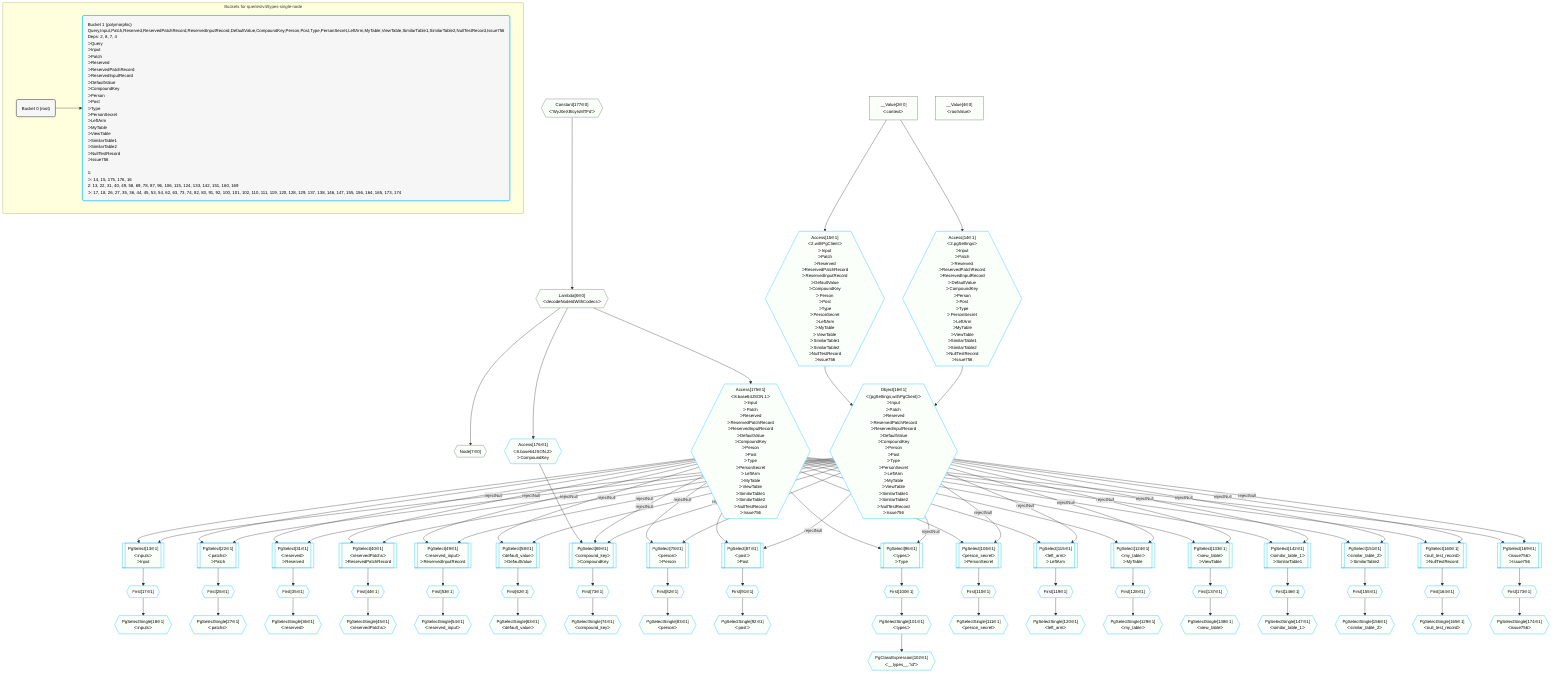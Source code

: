 %%{init: {'themeVariables': { 'fontSize': '12px'}}}%%
graph TD
    classDef path fill:#eee,stroke:#000,color:#000
    classDef plan fill:#fff,stroke-width:1px,color:#000
    classDef itemplan fill:#fff,stroke-width:2px,color:#000
    classDef unbatchedplan fill:#dff,stroke-width:1px,color:#000
    classDef sideeffectplan fill:#fcc,stroke-width:2px,color:#000
    classDef bucket fill:#f6f6f6,color:#000,stroke-width:2px,text-align:left


    %% plan dependencies
    Node7{{"Node[7∈0]"}}:::plan
    Lambda8{{"Lambda[8∈0]<br />ᐸdecodeNodeIdWithCodecsᐳ"}}:::plan
    Lambda8 --> Node7
    Constant177{{"Constant[177∈0]<br />ᐸ'WyJ0eXBlcyIsMTFd'ᐳ"}}:::plan
    Constant177 --> Lambda8
    __Value2["__Value[2∈0]<br />ᐸcontextᐳ"]:::plan
    __Value4["__Value[4∈0]<br />ᐸrootValueᐳ"]:::plan
    PgSelect69[["PgSelect[69∈1]<br />ᐸcompound_keyᐳ<br />ᐳCompoundKey"]]:::plan
    Object16{{"Object[16∈1]<br />ᐸ{pgSettings,withPgClient}ᐳ<br />ᐳInput<br />ᐳPatch<br />ᐳReserved<br />ᐳReservedPatchRecord<br />ᐳReservedInputRecord<br />ᐳDefaultValue<br />ᐳCompoundKey<br />ᐳPerson<br />ᐳPost<br />ᐳType<br />ᐳPersonSecret<br />ᐳLeftArm<br />ᐳMyTable<br />ᐳViewTable<br />ᐳSimilarTable1<br />ᐳSimilarTable2<br />ᐳNullTestRecord<br />ᐳIssue756"}}:::plan
    Access175{{"Access[175∈1]<br />ᐸ8.base64JSON.1ᐳ<br />ᐳInput<br />ᐳPatch<br />ᐳReserved<br />ᐳReservedPatchRecord<br />ᐳReservedInputRecord<br />ᐳDefaultValue<br />ᐳCompoundKey<br />ᐳPerson<br />ᐳPost<br />ᐳType<br />ᐳPersonSecret<br />ᐳLeftArm<br />ᐳMyTable<br />ᐳViewTable<br />ᐳSimilarTable1<br />ᐳSimilarTable2<br />ᐳNullTestRecord<br />ᐳIssue756"}}:::plan
    Access176{{"Access[176∈1]<br />ᐸ8.base64JSON.2ᐳ<br />ᐳCompoundKey"}}:::plan
    Object16 -->|rejectNull| PgSelect69
    Access175 -->|rejectNull| PgSelect69
    Access176 --> PgSelect69
    PgSelect13[["PgSelect[13∈1]<br />ᐸinputsᐳ<br />ᐳInput"]]:::plan
    Object16 -->|rejectNull| PgSelect13
    Access175 --> PgSelect13
    Access14{{"Access[14∈1]<br />ᐸ2.pgSettingsᐳ<br />ᐳInput<br />ᐳPatch<br />ᐳReserved<br />ᐳReservedPatchRecord<br />ᐳReservedInputRecord<br />ᐳDefaultValue<br />ᐳCompoundKey<br />ᐳPerson<br />ᐳPost<br />ᐳType<br />ᐳPersonSecret<br />ᐳLeftArm<br />ᐳMyTable<br />ᐳViewTable<br />ᐳSimilarTable1<br />ᐳSimilarTable2<br />ᐳNullTestRecord<br />ᐳIssue756"}}:::plan
    Access15{{"Access[15∈1]<br />ᐸ2.withPgClientᐳ<br />ᐳInput<br />ᐳPatch<br />ᐳReserved<br />ᐳReservedPatchRecord<br />ᐳReservedInputRecord<br />ᐳDefaultValue<br />ᐳCompoundKey<br />ᐳPerson<br />ᐳPost<br />ᐳType<br />ᐳPersonSecret<br />ᐳLeftArm<br />ᐳMyTable<br />ᐳViewTable<br />ᐳSimilarTable1<br />ᐳSimilarTable2<br />ᐳNullTestRecord<br />ᐳIssue756"}}:::plan
    Access14 & Access15 --> Object16
    PgSelect22[["PgSelect[22∈1]<br />ᐸpatchsᐳ<br />ᐳPatch"]]:::plan
    Object16 -->|rejectNull| PgSelect22
    Access175 --> PgSelect22
    PgSelect31[["PgSelect[31∈1]<br />ᐸreservedᐳ<br />ᐳReserved"]]:::plan
    Object16 -->|rejectNull| PgSelect31
    Access175 --> PgSelect31
    PgSelect40[["PgSelect[40∈1]<br />ᐸreservedPatchsᐳ<br />ᐳReservedPatchRecord"]]:::plan
    Object16 -->|rejectNull| PgSelect40
    Access175 --> PgSelect40
    PgSelect49[["PgSelect[49∈1]<br />ᐸreserved_inputᐳ<br />ᐳReservedInputRecord"]]:::plan
    Object16 -->|rejectNull| PgSelect49
    Access175 --> PgSelect49
    PgSelect58[["PgSelect[58∈1]<br />ᐸdefault_valueᐳ<br />ᐳDefaultValue"]]:::plan
    Object16 -->|rejectNull| PgSelect58
    Access175 --> PgSelect58
    PgSelect78[["PgSelect[78∈1]<br />ᐸpersonᐳ<br />ᐳPerson"]]:::plan
    Object16 -->|rejectNull| PgSelect78
    Access175 --> PgSelect78
    PgSelect87[["PgSelect[87∈1]<br />ᐸpostᐳ<br />ᐳPost"]]:::plan
    Object16 -->|rejectNull| PgSelect87
    Access175 --> PgSelect87
    PgSelect96[["PgSelect[96∈1]<br />ᐸtypesᐳ<br />ᐳType"]]:::plan
    Object16 -->|rejectNull| PgSelect96
    Access175 --> PgSelect96
    PgSelect106[["PgSelect[106∈1]<br />ᐸperson_secretᐳ<br />ᐳPersonSecret"]]:::plan
    Object16 -->|rejectNull| PgSelect106
    Access175 --> PgSelect106
    PgSelect115[["PgSelect[115∈1]<br />ᐸleft_armᐳ<br />ᐳLeftArm"]]:::plan
    Object16 -->|rejectNull| PgSelect115
    Access175 --> PgSelect115
    PgSelect124[["PgSelect[124∈1]<br />ᐸmy_tableᐳ<br />ᐳMyTable"]]:::plan
    Object16 -->|rejectNull| PgSelect124
    Access175 --> PgSelect124
    PgSelect133[["PgSelect[133∈1]<br />ᐸview_tableᐳ<br />ᐳViewTable"]]:::plan
    Object16 -->|rejectNull| PgSelect133
    Access175 --> PgSelect133
    PgSelect142[["PgSelect[142∈1]<br />ᐸsimilar_table_1ᐳ<br />ᐳSimilarTable1"]]:::plan
    Object16 -->|rejectNull| PgSelect142
    Access175 --> PgSelect142
    PgSelect151[["PgSelect[151∈1]<br />ᐸsimilar_table_2ᐳ<br />ᐳSimilarTable2"]]:::plan
    Object16 -->|rejectNull| PgSelect151
    Access175 --> PgSelect151
    PgSelect160[["PgSelect[160∈1]<br />ᐸnull_test_recordᐳ<br />ᐳNullTestRecord"]]:::plan
    Object16 -->|rejectNull| PgSelect160
    Access175 --> PgSelect160
    PgSelect169[["PgSelect[169∈1]<br />ᐸissue756ᐳ<br />ᐳIssue756"]]:::plan
    Object16 -->|rejectNull| PgSelect169
    Access175 --> PgSelect169
    __Value2 --> Access14
    __Value2 --> Access15
    First17{{"First[17∈1]"}}:::plan
    PgSelect13 --> First17
    PgSelectSingle18{{"PgSelectSingle[18∈1]<br />ᐸinputsᐳ"}}:::plan
    First17 --> PgSelectSingle18
    First26{{"First[26∈1]"}}:::plan
    PgSelect22 --> First26
    PgSelectSingle27{{"PgSelectSingle[27∈1]<br />ᐸpatchsᐳ"}}:::plan
    First26 --> PgSelectSingle27
    First35{{"First[35∈1]"}}:::plan
    PgSelect31 --> First35
    PgSelectSingle36{{"PgSelectSingle[36∈1]<br />ᐸreservedᐳ"}}:::plan
    First35 --> PgSelectSingle36
    First44{{"First[44∈1]"}}:::plan
    PgSelect40 --> First44
    PgSelectSingle45{{"PgSelectSingle[45∈1]<br />ᐸreservedPatchsᐳ"}}:::plan
    First44 --> PgSelectSingle45
    First53{{"First[53∈1]"}}:::plan
    PgSelect49 --> First53
    PgSelectSingle54{{"PgSelectSingle[54∈1]<br />ᐸreserved_inputᐳ"}}:::plan
    First53 --> PgSelectSingle54
    First62{{"First[62∈1]"}}:::plan
    PgSelect58 --> First62
    PgSelectSingle63{{"PgSelectSingle[63∈1]<br />ᐸdefault_valueᐳ"}}:::plan
    First62 --> PgSelectSingle63
    First73{{"First[73∈1]"}}:::plan
    PgSelect69 --> First73
    PgSelectSingle74{{"PgSelectSingle[74∈1]<br />ᐸcompound_keyᐳ"}}:::plan
    First73 --> PgSelectSingle74
    First82{{"First[82∈1]"}}:::plan
    PgSelect78 --> First82
    PgSelectSingle83{{"PgSelectSingle[83∈1]<br />ᐸpersonᐳ"}}:::plan
    First82 --> PgSelectSingle83
    First91{{"First[91∈1]"}}:::plan
    PgSelect87 --> First91
    PgSelectSingle92{{"PgSelectSingle[92∈1]<br />ᐸpostᐳ"}}:::plan
    First91 --> PgSelectSingle92
    First100{{"First[100∈1]"}}:::plan
    PgSelect96 --> First100
    PgSelectSingle101{{"PgSelectSingle[101∈1]<br />ᐸtypesᐳ"}}:::plan
    First100 --> PgSelectSingle101
    PgClassExpression102{{"PgClassExpression[102∈1]<br />ᐸ__types__.”id”ᐳ"}}:::plan
    PgSelectSingle101 --> PgClassExpression102
    First110{{"First[110∈1]"}}:::plan
    PgSelect106 --> First110
    PgSelectSingle111{{"PgSelectSingle[111∈1]<br />ᐸperson_secretᐳ"}}:::plan
    First110 --> PgSelectSingle111
    First119{{"First[119∈1]"}}:::plan
    PgSelect115 --> First119
    PgSelectSingle120{{"PgSelectSingle[120∈1]<br />ᐸleft_armᐳ"}}:::plan
    First119 --> PgSelectSingle120
    First128{{"First[128∈1]"}}:::plan
    PgSelect124 --> First128
    PgSelectSingle129{{"PgSelectSingle[129∈1]<br />ᐸmy_tableᐳ"}}:::plan
    First128 --> PgSelectSingle129
    First137{{"First[137∈1]"}}:::plan
    PgSelect133 --> First137
    PgSelectSingle138{{"PgSelectSingle[138∈1]<br />ᐸview_tableᐳ"}}:::plan
    First137 --> PgSelectSingle138
    First146{{"First[146∈1]"}}:::plan
    PgSelect142 --> First146
    PgSelectSingle147{{"PgSelectSingle[147∈1]<br />ᐸsimilar_table_1ᐳ"}}:::plan
    First146 --> PgSelectSingle147
    First155{{"First[155∈1]"}}:::plan
    PgSelect151 --> First155
    PgSelectSingle156{{"PgSelectSingle[156∈1]<br />ᐸsimilar_table_2ᐳ"}}:::plan
    First155 --> PgSelectSingle156
    First164{{"First[164∈1]"}}:::plan
    PgSelect160 --> First164
    PgSelectSingle165{{"PgSelectSingle[165∈1]<br />ᐸnull_test_recordᐳ"}}:::plan
    First164 --> PgSelectSingle165
    First173{{"First[173∈1]"}}:::plan
    PgSelect169 --> First173
    PgSelectSingle174{{"PgSelectSingle[174∈1]<br />ᐸissue756ᐳ"}}:::plan
    First173 --> PgSelectSingle174
    Lambda8 --> Access175
    Lambda8 --> Access176

    %% define steps

    subgraph "Buckets for queries/v4/types-single-node"
    Bucket0("Bucket 0 (root)"):::bucket
    classDef bucket0 stroke:#696969
    class Bucket0,__Value2,__Value4,Node7,Lambda8,Constant177 bucket0
    Bucket1("Bucket 1 (polymorphic)<br />Query,Input,Patch,Reserved,ReservedPatchRecord,ReservedInputRecord,DefaultValue,CompoundKey,Person,Post,Type,PersonSecret,LeftArm,MyTable,ViewTable,SimilarTable1,SimilarTable2,NullTestRecord,Issue756<br />Deps: 2, 8, 7, 4<br />ᐳQuery<br />ᐳInput<br />ᐳPatch<br />ᐳReserved<br />ᐳReservedPatchRecord<br />ᐳReservedInputRecord<br />ᐳDefaultValue<br />ᐳCompoundKey<br />ᐳPerson<br />ᐳPost<br />ᐳType<br />ᐳPersonSecret<br />ᐳLeftArm<br />ᐳMyTable<br />ᐳViewTable<br />ᐳSimilarTable1<br />ᐳSimilarTable2<br />ᐳNullTestRecord<br />ᐳIssue756<br /><br />1: <br />ᐳ: 14, 15, 175, 176, 16<br />2: 13, 22, 31, 40, 49, 58, 69, 78, 87, 96, 106, 115, 124, 133, 142, 151, 160, 169<br />ᐳ: 17, 18, 26, 27, 35, 36, 44, 45, 53, 54, 62, 63, 73, 74, 82, 83, 91, 92, 100, 101, 102, 110, 111, 119, 120, 128, 129, 137, 138, 146, 147, 155, 156, 164, 165, 173, 174"):::bucket
    classDef bucket1 stroke:#00bfff
    class Bucket1,PgSelect13,Access14,Access15,Object16,First17,PgSelectSingle18,PgSelect22,First26,PgSelectSingle27,PgSelect31,First35,PgSelectSingle36,PgSelect40,First44,PgSelectSingle45,PgSelect49,First53,PgSelectSingle54,PgSelect58,First62,PgSelectSingle63,PgSelect69,First73,PgSelectSingle74,PgSelect78,First82,PgSelectSingle83,PgSelect87,First91,PgSelectSingle92,PgSelect96,First100,PgSelectSingle101,PgClassExpression102,PgSelect106,First110,PgSelectSingle111,PgSelect115,First119,PgSelectSingle120,PgSelect124,First128,PgSelectSingle129,PgSelect133,First137,PgSelectSingle138,PgSelect142,First146,PgSelectSingle147,PgSelect151,First155,PgSelectSingle156,PgSelect160,First164,PgSelectSingle165,PgSelect169,First173,PgSelectSingle174,Access175,Access176 bucket1
    Bucket0 --> Bucket1
    classDef unary fill:#fafffa,borderWidth:8px
    class Node7,Lambda8,__Value2,__Value4,Constant177,PgSelect69,PgSelect13,Object16,PgSelect22,PgSelect31,PgSelect40,PgSelect49,PgSelect58,PgSelect78,PgSelect87,PgSelect96,PgSelect106,PgSelect115,PgSelect124,PgSelect133,PgSelect142,PgSelect151,PgSelect160,PgSelect169,Access14,Access15,First17,PgSelectSingle18,First26,PgSelectSingle27,First35,PgSelectSingle36,First44,PgSelectSingle45,First53,PgSelectSingle54,First62,PgSelectSingle63,First73,PgSelectSingle74,First82,PgSelectSingle83,First91,PgSelectSingle92,First100,PgSelectSingle101,PgClassExpression102,First110,PgSelectSingle111,First119,PgSelectSingle120,First128,PgSelectSingle129,First137,PgSelectSingle138,First146,PgSelectSingle147,First155,PgSelectSingle156,First164,PgSelectSingle165,First173,PgSelectSingle174,Access175,Access176 unary
    end